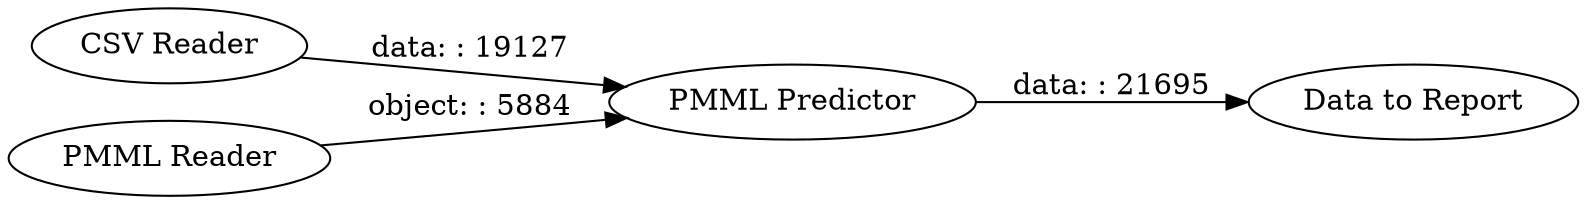 digraph {
	"-1261237131240179102_1" [label="CSV Reader"]
	"-1261237131240179102_4" [label="PMML Predictor"]
	"-1261237131240179102_2" [label="PMML Reader"]
	"-1261237131240179102_5" [label="Data to Report"]
	"-1261237131240179102_2" -> "-1261237131240179102_4" [label="object: : 5884"]
	"-1261237131240179102_4" -> "-1261237131240179102_5" [label="data: : 21695"]
	"-1261237131240179102_1" -> "-1261237131240179102_4" [label="data: : 19127"]
	rankdir=LR
}
